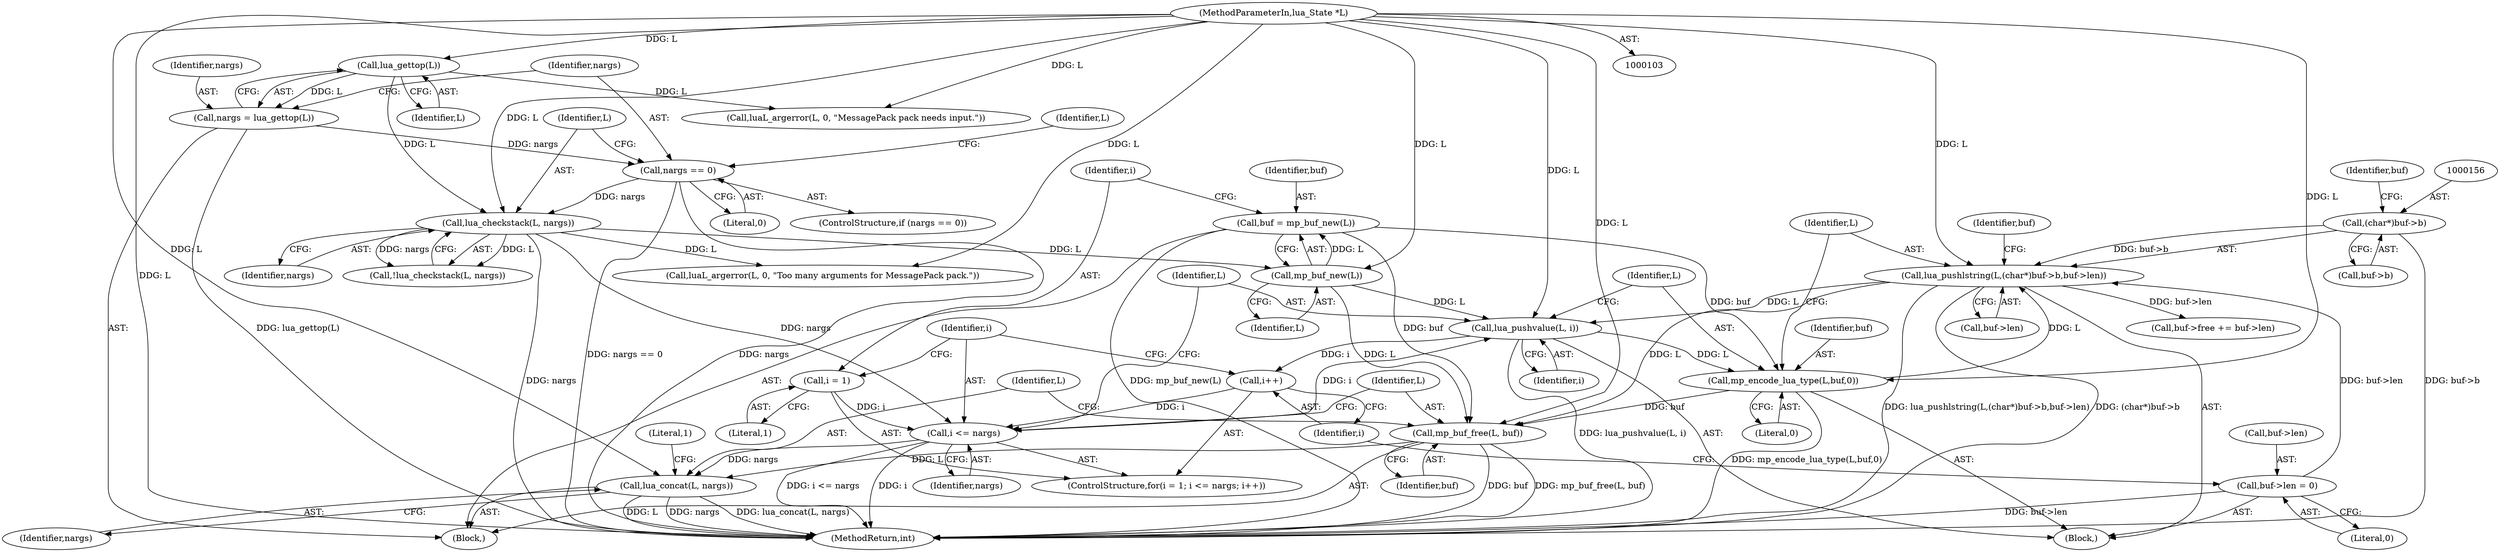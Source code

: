 digraph "0_redis_52a00201fca331217c3b4b8b634f6a0f57d6b7d3@API" {
"1000175" [label="(Call,mp_buf_free(L, buf))"];
"1000153" [label="(Call,lua_pushlstring(L,(char*)buf->b,buf->len))"];
"1000149" [label="(Call,mp_encode_lua_type(L,buf,0))"];
"1000146" [label="(Call,lua_pushvalue(L, i))"];
"1000134" [label="(Call,mp_buf_new(L))"];
"1000124" [label="(Call,lua_checkstack(L, nargs))"];
"1000109" [label="(Call,lua_gettop(L))"];
"1000104" [label="(MethodParameterIn,lua_State *L)"];
"1000114" [label="(Call,nargs == 0)"];
"1000107" [label="(Call,nargs = lua_gettop(L))"];
"1000140" [label="(Call,i <= nargs)"];
"1000143" [label="(Call,i++)"];
"1000137" [label="(Call,i = 1)"];
"1000132" [label="(Call,buf = mp_buf_new(L))"];
"1000155" [label="(Call,(char*)buf->b)"];
"1000170" [label="(Call,buf->len = 0)"];
"1000178" [label="(Call,lua_concat(L, nargs))"];
"1000104" [label="(MethodParameterIn,lua_State *L)"];
"1000133" [label="(Identifier,buf)"];
"1000140" [label="(Call,i <= nargs)"];
"1000125" [label="(Identifier,L)"];
"1000177" [label="(Identifier,buf)"];
"1000110" [label="(Identifier,L)"];
"1000154" [label="(Identifier,L)"];
"1000148" [label="(Identifier,i)"];
"1000116" [label="(Literal,0)"];
"1000109" [label="(Call,lua_gettop(L))"];
"1000155" [label="(Call,(char*)buf->b)"];
"1000161" [label="(Identifier,buf)"];
"1000170" [label="(Call,buf->len = 0)"];
"1000128" [label="(Call,luaL_argerror(L, 0, \"Too many arguments for MessagePack pack.\"))"];
"1000136" [label="(ControlStructure,for(i = 1; i <= nargs; i++))"];
"1000113" [label="(ControlStructure,if (nargs == 0))"];
"1000147" [label="(Identifier,L)"];
"1000139" [label="(Literal,1)"];
"1000142" [label="(Identifier,nargs)"];
"1000179" [label="(Identifier,L)"];
"1000145" [label="(Block,)"];
"1000138" [label="(Identifier,i)"];
"1000171" [label="(Call,buf->len)"];
"1000119" [label="(Identifier,L)"];
"1000174" [label="(Literal,0)"];
"1000183" [label="(MethodReturn,int)"];
"1000151" [label="(Identifier,buf)"];
"1000144" [label="(Identifier,i)"];
"1000152" [label="(Literal,0)"];
"1000146" [label="(Call,lua_pushvalue(L, i))"];
"1000153" [label="(Call,lua_pushlstring(L,(char*)buf->b,buf->len))"];
"1000114" [label="(Call,nargs == 0)"];
"1000135" [label="(Identifier,L)"];
"1000132" [label="(Call,buf = mp_buf_new(L))"];
"1000124" [label="(Call,lua_checkstack(L, nargs))"];
"1000118" [label="(Call,luaL_argerror(L, 0, \"MessagePack pack needs input.\"))"];
"1000176" [label="(Identifier,L)"];
"1000149" [label="(Call,mp_encode_lua_type(L,buf,0))"];
"1000163" [label="(Call,buf->free += buf->len)"];
"1000175" [label="(Call,mp_buf_free(L, buf))"];
"1000160" [label="(Call,buf->len)"];
"1000126" [label="(Identifier,nargs)"];
"1000165" [label="(Identifier,buf)"];
"1000182" [label="(Literal,1)"];
"1000178" [label="(Call,lua_concat(L, nargs))"];
"1000107" [label="(Call,nargs = lua_gettop(L))"];
"1000150" [label="(Identifier,L)"];
"1000157" [label="(Call,buf->b)"];
"1000108" [label="(Identifier,nargs)"];
"1000141" [label="(Identifier,i)"];
"1000123" [label="(Call,!lua_checkstack(L, nargs))"];
"1000180" [label="(Identifier,nargs)"];
"1000134" [label="(Call,mp_buf_new(L))"];
"1000137" [label="(Call,i = 1)"];
"1000105" [label="(Block,)"];
"1000115" [label="(Identifier,nargs)"];
"1000143" [label="(Call,i++)"];
"1000175" -> "1000105"  [label="AST: "];
"1000175" -> "1000177"  [label="CFG: "];
"1000176" -> "1000175"  [label="AST: "];
"1000177" -> "1000175"  [label="AST: "];
"1000179" -> "1000175"  [label="CFG: "];
"1000175" -> "1000183"  [label="DDG: buf"];
"1000175" -> "1000183"  [label="DDG: mp_buf_free(L, buf)"];
"1000153" -> "1000175"  [label="DDG: L"];
"1000134" -> "1000175"  [label="DDG: L"];
"1000104" -> "1000175"  [label="DDG: L"];
"1000149" -> "1000175"  [label="DDG: buf"];
"1000132" -> "1000175"  [label="DDG: buf"];
"1000175" -> "1000178"  [label="DDG: L"];
"1000153" -> "1000145"  [label="AST: "];
"1000153" -> "1000160"  [label="CFG: "];
"1000154" -> "1000153"  [label="AST: "];
"1000155" -> "1000153"  [label="AST: "];
"1000160" -> "1000153"  [label="AST: "];
"1000165" -> "1000153"  [label="CFG: "];
"1000153" -> "1000183"  [label="DDG: lua_pushlstring(L,(char*)buf->b,buf->len)"];
"1000153" -> "1000183"  [label="DDG: (char*)buf->b"];
"1000153" -> "1000146"  [label="DDG: L"];
"1000149" -> "1000153"  [label="DDG: L"];
"1000104" -> "1000153"  [label="DDG: L"];
"1000155" -> "1000153"  [label="DDG: buf->b"];
"1000170" -> "1000153"  [label="DDG: buf->len"];
"1000153" -> "1000163"  [label="DDG: buf->len"];
"1000149" -> "1000145"  [label="AST: "];
"1000149" -> "1000152"  [label="CFG: "];
"1000150" -> "1000149"  [label="AST: "];
"1000151" -> "1000149"  [label="AST: "];
"1000152" -> "1000149"  [label="AST: "];
"1000154" -> "1000149"  [label="CFG: "];
"1000149" -> "1000183"  [label="DDG: mp_encode_lua_type(L,buf,0)"];
"1000146" -> "1000149"  [label="DDG: L"];
"1000104" -> "1000149"  [label="DDG: L"];
"1000132" -> "1000149"  [label="DDG: buf"];
"1000146" -> "1000145"  [label="AST: "];
"1000146" -> "1000148"  [label="CFG: "];
"1000147" -> "1000146"  [label="AST: "];
"1000148" -> "1000146"  [label="AST: "];
"1000150" -> "1000146"  [label="CFG: "];
"1000146" -> "1000183"  [label="DDG: lua_pushvalue(L, i)"];
"1000146" -> "1000143"  [label="DDG: i"];
"1000134" -> "1000146"  [label="DDG: L"];
"1000104" -> "1000146"  [label="DDG: L"];
"1000140" -> "1000146"  [label="DDG: i"];
"1000134" -> "1000132"  [label="AST: "];
"1000134" -> "1000135"  [label="CFG: "];
"1000135" -> "1000134"  [label="AST: "];
"1000132" -> "1000134"  [label="CFG: "];
"1000134" -> "1000132"  [label="DDG: L"];
"1000124" -> "1000134"  [label="DDG: L"];
"1000104" -> "1000134"  [label="DDG: L"];
"1000124" -> "1000123"  [label="AST: "];
"1000124" -> "1000126"  [label="CFG: "];
"1000125" -> "1000124"  [label="AST: "];
"1000126" -> "1000124"  [label="AST: "];
"1000123" -> "1000124"  [label="CFG: "];
"1000124" -> "1000183"  [label="DDG: nargs"];
"1000124" -> "1000123"  [label="DDG: L"];
"1000124" -> "1000123"  [label="DDG: nargs"];
"1000109" -> "1000124"  [label="DDG: L"];
"1000104" -> "1000124"  [label="DDG: L"];
"1000114" -> "1000124"  [label="DDG: nargs"];
"1000124" -> "1000128"  [label="DDG: L"];
"1000124" -> "1000140"  [label="DDG: nargs"];
"1000109" -> "1000107"  [label="AST: "];
"1000109" -> "1000110"  [label="CFG: "];
"1000110" -> "1000109"  [label="AST: "];
"1000107" -> "1000109"  [label="CFG: "];
"1000109" -> "1000107"  [label="DDG: L"];
"1000104" -> "1000109"  [label="DDG: L"];
"1000109" -> "1000118"  [label="DDG: L"];
"1000104" -> "1000103"  [label="AST: "];
"1000104" -> "1000183"  [label="DDG: L"];
"1000104" -> "1000118"  [label="DDG: L"];
"1000104" -> "1000128"  [label="DDG: L"];
"1000104" -> "1000178"  [label="DDG: L"];
"1000114" -> "1000113"  [label="AST: "];
"1000114" -> "1000116"  [label="CFG: "];
"1000115" -> "1000114"  [label="AST: "];
"1000116" -> "1000114"  [label="AST: "];
"1000119" -> "1000114"  [label="CFG: "];
"1000125" -> "1000114"  [label="CFG: "];
"1000114" -> "1000183"  [label="DDG: nargs == 0"];
"1000114" -> "1000183"  [label="DDG: nargs"];
"1000107" -> "1000114"  [label="DDG: nargs"];
"1000107" -> "1000105"  [label="AST: "];
"1000108" -> "1000107"  [label="AST: "];
"1000115" -> "1000107"  [label="CFG: "];
"1000107" -> "1000183"  [label="DDG: lua_gettop(L)"];
"1000140" -> "1000136"  [label="AST: "];
"1000140" -> "1000142"  [label="CFG: "];
"1000141" -> "1000140"  [label="AST: "];
"1000142" -> "1000140"  [label="AST: "];
"1000147" -> "1000140"  [label="CFG: "];
"1000176" -> "1000140"  [label="CFG: "];
"1000140" -> "1000183"  [label="DDG: i <= nargs"];
"1000140" -> "1000183"  [label="DDG: i"];
"1000143" -> "1000140"  [label="DDG: i"];
"1000137" -> "1000140"  [label="DDG: i"];
"1000140" -> "1000178"  [label="DDG: nargs"];
"1000143" -> "1000136"  [label="AST: "];
"1000143" -> "1000144"  [label="CFG: "];
"1000144" -> "1000143"  [label="AST: "];
"1000141" -> "1000143"  [label="CFG: "];
"1000137" -> "1000136"  [label="AST: "];
"1000137" -> "1000139"  [label="CFG: "];
"1000138" -> "1000137"  [label="AST: "];
"1000139" -> "1000137"  [label="AST: "];
"1000141" -> "1000137"  [label="CFG: "];
"1000132" -> "1000105"  [label="AST: "];
"1000133" -> "1000132"  [label="AST: "];
"1000138" -> "1000132"  [label="CFG: "];
"1000132" -> "1000183"  [label="DDG: mp_buf_new(L)"];
"1000155" -> "1000157"  [label="CFG: "];
"1000156" -> "1000155"  [label="AST: "];
"1000157" -> "1000155"  [label="AST: "];
"1000161" -> "1000155"  [label="CFG: "];
"1000155" -> "1000183"  [label="DDG: buf->b"];
"1000170" -> "1000145"  [label="AST: "];
"1000170" -> "1000174"  [label="CFG: "];
"1000171" -> "1000170"  [label="AST: "];
"1000174" -> "1000170"  [label="AST: "];
"1000144" -> "1000170"  [label="CFG: "];
"1000170" -> "1000183"  [label="DDG: buf->len"];
"1000178" -> "1000105"  [label="AST: "];
"1000178" -> "1000180"  [label="CFG: "];
"1000179" -> "1000178"  [label="AST: "];
"1000180" -> "1000178"  [label="AST: "];
"1000182" -> "1000178"  [label="CFG: "];
"1000178" -> "1000183"  [label="DDG: lua_concat(L, nargs)"];
"1000178" -> "1000183"  [label="DDG: L"];
"1000178" -> "1000183"  [label="DDG: nargs"];
}
